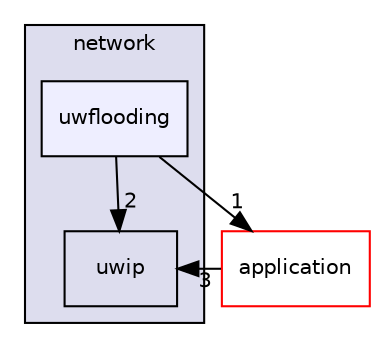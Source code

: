 digraph "uwflooding" {
  compound=true
  node [ fontsize="10", fontname="Helvetica"];
  edge [ labelfontsize="10", labelfontname="Helvetica"];
  subgraph clusterdir_bce92bcee51198345c21c8b524b3c6a2 {
    graph [ bgcolor="#ddddee", pencolor="black", label="network" fontname="Helvetica", fontsize="10", URL="dir_bce92bcee51198345c21c8b524b3c6a2.html"]
  dir_7f4931294124831fc48c64d37ca1cfa0 [shape=box label="uwip" URL="dir_7f4931294124831fc48c64d37ca1cfa0.html"];
  dir_951d31d6c8441560a1f41624f905db10 [shape=box, label="uwflooding", style="filled", fillcolor="#eeeeff", pencolor="black", URL="dir_951d31d6c8441560a1f41624f905db10.html"];
  }
  dir_b285d5add5de2cf6cecd6895cc1a282d [shape=box label="application" fillcolor="white" style="filled" color="red" URL="dir_b285d5add5de2cf6cecd6895cc1a282d.html"];
  dir_b285d5add5de2cf6cecd6895cc1a282d->dir_7f4931294124831fc48c64d37ca1cfa0 [headlabel="3", labeldistance=1.5 headhref="dir_000006_000014.html"];
  dir_951d31d6c8441560a1f41624f905db10->dir_7f4931294124831fc48c64d37ca1cfa0 [headlabel="2", labeldistance=1.5 headhref="dir_000015_000014.html"];
  dir_951d31d6c8441560a1f41624f905db10->dir_b285d5add5de2cf6cecd6895cc1a282d [headlabel="1", labeldistance=1.5 headhref="dir_000015_000006.html"];
}
